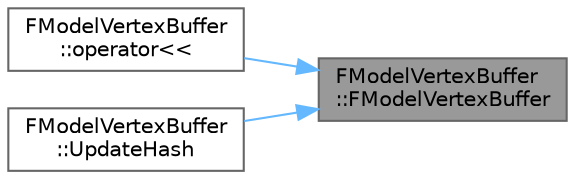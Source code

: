 digraph "FModelVertexBuffer::FModelVertexBuffer"
{
 // INTERACTIVE_SVG=YES
 // LATEX_PDF_SIZE
  bgcolor="transparent";
  edge [fontname=Helvetica,fontsize=10,labelfontname=Helvetica,labelfontsize=10];
  node [fontname=Helvetica,fontsize=10,shape=box,height=0.2,width=0.4];
  rankdir="RL";
  Node1 [id="Node000001",label="FModelVertexBuffer\l::FModelVertexBuffer",height=0.2,width=0.4,color="gray40", fillcolor="grey60", style="filled", fontcolor="black",tooltip="Minimal initialization constructor."];
  Node1 -> Node2 [id="edge1_Node000001_Node000002",dir="back",color="steelblue1",style="solid",tooltip=" "];
  Node2 [id="Node000002",label="FModelVertexBuffer\l::operator\<\<",height=0.2,width=0.4,color="grey40", fillcolor="white", style="filled",URL="$dd/de8/classFModelVertexBuffer.html#a6e58ff59de2e51db55303049695d289e",tooltip="Serializer for this class."];
  Node1 -> Node3 [id="edge2_Node000001_Node000003",dir="back",color="steelblue1",style="solid",tooltip=" "];
  Node3 [id="Node000003",label="FModelVertexBuffer\l::UpdateHash",height=0.2,width=0.4,color="grey40", fillcolor="white", style="filled",URL="$dd/de8/classFModelVertexBuffer.html#a58d4d52c443ebdfd07587804072e15df",tooltip=" "];
}
